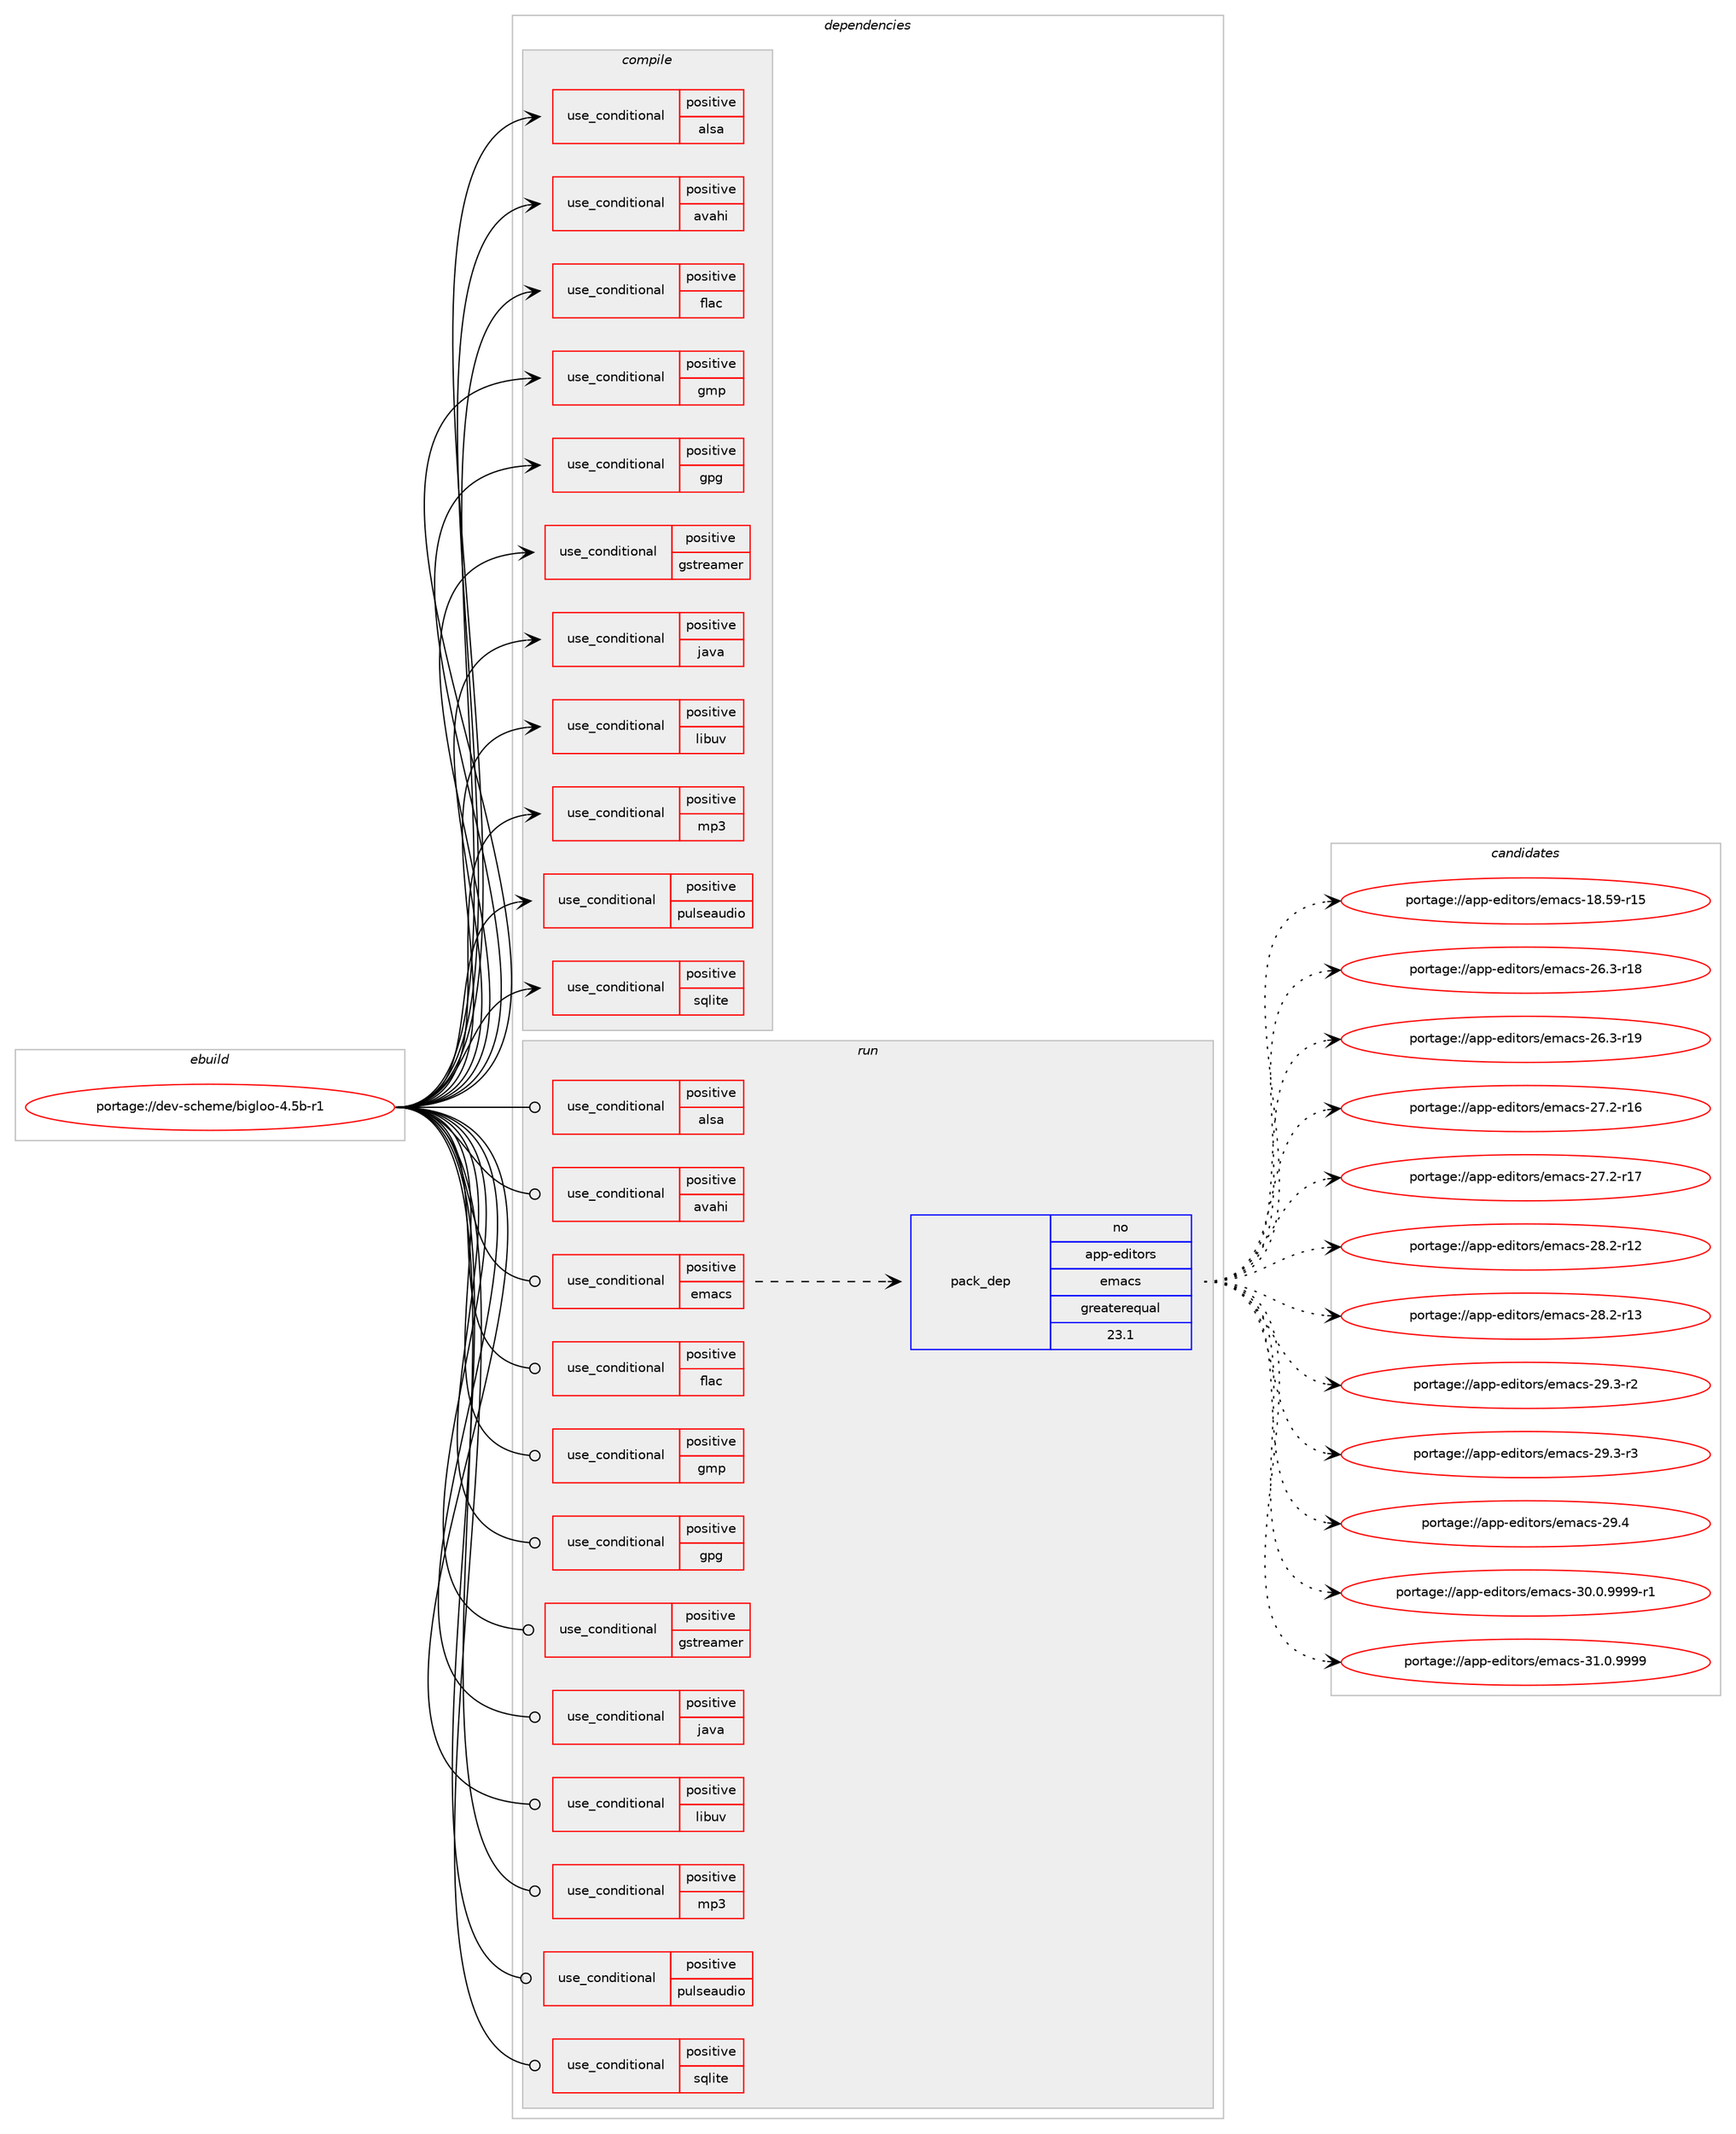 digraph prolog {

# *************
# Graph options
# *************

newrank=true;
concentrate=true;
compound=true;
graph [rankdir=LR,fontname=Helvetica,fontsize=10,ranksep=1.5];#, ranksep=2.5, nodesep=0.2];
edge  [arrowhead=vee];
node  [fontname=Helvetica,fontsize=10];

# **********
# The ebuild
# **********

subgraph cluster_leftcol {
color=gray;
rank=same;
label=<<i>ebuild</i>>;
id [label="portage://dev-scheme/bigloo-4.5b-r1", color=red, width=4, href="../dev-scheme/bigloo-4.5b-r1.svg"];
}

# ****************
# The dependencies
# ****************

subgraph cluster_midcol {
color=gray;
label=<<i>dependencies</i>>;
subgraph cluster_compile {
fillcolor="#eeeeee";
style=filled;
label=<<i>compile</i>>;
subgraph cond57552 {
dependency106926 [label=<<TABLE BORDER="0" CELLBORDER="1" CELLSPACING="0" CELLPADDING="4"><TR><TD ROWSPAN="3" CELLPADDING="10">use_conditional</TD></TR><TR><TD>positive</TD></TR><TR><TD>alsa</TD></TR></TABLE>>, shape=none, color=red];
# *** BEGIN UNKNOWN DEPENDENCY TYPE (TODO) ***
# dependency106926 -> package_dependency(portage://dev-scheme/bigloo-4.5b-r1,install,no,media-libs,alsa-lib,none,[,,],[],[])
# *** END UNKNOWN DEPENDENCY TYPE (TODO) ***

}
id:e -> dependency106926:w [weight=20,style="solid",arrowhead="vee"];
subgraph cond57553 {
dependency106927 [label=<<TABLE BORDER="0" CELLBORDER="1" CELLSPACING="0" CELLPADDING="4"><TR><TD ROWSPAN="3" CELLPADDING="10">use_conditional</TD></TR><TR><TD>positive</TD></TR><TR><TD>avahi</TD></TR></TABLE>>, shape=none, color=red];
# *** BEGIN UNKNOWN DEPENDENCY TYPE (TODO) ***
# dependency106927 -> package_dependency(portage://dev-scheme/bigloo-4.5b-r1,install,no,net-dns,avahi,none,[,,],[],[])
# *** END UNKNOWN DEPENDENCY TYPE (TODO) ***

}
id:e -> dependency106927:w [weight=20,style="solid",arrowhead="vee"];
subgraph cond57554 {
dependency106928 [label=<<TABLE BORDER="0" CELLBORDER="1" CELLSPACING="0" CELLPADDING="4"><TR><TD ROWSPAN="3" CELLPADDING="10">use_conditional</TD></TR><TR><TD>positive</TD></TR><TR><TD>flac</TD></TR></TABLE>>, shape=none, color=red];
# *** BEGIN UNKNOWN DEPENDENCY TYPE (TODO) ***
# dependency106928 -> package_dependency(portage://dev-scheme/bigloo-4.5b-r1,install,no,media-libs,flac,none,[,,],any_same_slot,[])
# *** END UNKNOWN DEPENDENCY TYPE (TODO) ***

}
id:e -> dependency106928:w [weight=20,style="solid",arrowhead="vee"];
subgraph cond57555 {
dependency106929 [label=<<TABLE BORDER="0" CELLBORDER="1" CELLSPACING="0" CELLPADDING="4"><TR><TD ROWSPAN="3" CELLPADDING="10">use_conditional</TD></TR><TR><TD>positive</TD></TR><TR><TD>gmp</TD></TR></TABLE>>, shape=none, color=red];
# *** BEGIN UNKNOWN DEPENDENCY TYPE (TODO) ***
# dependency106929 -> package_dependency(portage://dev-scheme/bigloo-4.5b-r1,install,no,dev-libs,gmp,none,[,,],any_same_slot,[])
# *** END UNKNOWN DEPENDENCY TYPE (TODO) ***

}
id:e -> dependency106929:w [weight=20,style="solid",arrowhead="vee"];
subgraph cond57556 {
dependency106930 [label=<<TABLE BORDER="0" CELLBORDER="1" CELLSPACING="0" CELLPADDING="4"><TR><TD ROWSPAN="3" CELLPADDING="10">use_conditional</TD></TR><TR><TD>positive</TD></TR><TR><TD>gpg</TD></TR></TABLE>>, shape=none, color=red];
# *** BEGIN UNKNOWN DEPENDENCY TYPE (TODO) ***
# dependency106930 -> package_dependency(portage://dev-scheme/bigloo-4.5b-r1,install,no,app-crypt,gnupg,none,[,,],[],[])
# *** END UNKNOWN DEPENDENCY TYPE (TODO) ***

}
id:e -> dependency106930:w [weight=20,style="solid",arrowhead="vee"];
subgraph cond57557 {
dependency106931 [label=<<TABLE BORDER="0" CELLBORDER="1" CELLSPACING="0" CELLPADDING="4"><TR><TD ROWSPAN="3" CELLPADDING="10">use_conditional</TD></TR><TR><TD>positive</TD></TR><TR><TD>gstreamer</TD></TR></TABLE>>, shape=none, color=red];
# *** BEGIN UNKNOWN DEPENDENCY TYPE (TODO) ***
# dependency106931 -> package_dependency(portage://dev-scheme/bigloo-4.5b-r1,install,no,media-libs,gst-plugins-base,none,[,,],[slot(1.0),equal],[])
# *** END UNKNOWN DEPENDENCY TYPE (TODO) ***

# *** BEGIN UNKNOWN DEPENDENCY TYPE (TODO) ***
# dependency106931 -> package_dependency(portage://dev-scheme/bigloo-4.5b-r1,install,no,media-libs,gstreamer,none,[,,],[slot(1.0),equal],[])
# *** END UNKNOWN DEPENDENCY TYPE (TODO) ***

}
id:e -> dependency106931:w [weight=20,style="solid",arrowhead="vee"];
subgraph cond57558 {
dependency106932 [label=<<TABLE BORDER="0" CELLBORDER="1" CELLSPACING="0" CELLPADDING="4"><TR><TD ROWSPAN="3" CELLPADDING="10">use_conditional</TD></TR><TR><TD>positive</TD></TR><TR><TD>java</TD></TR></TABLE>>, shape=none, color=red];
# *** BEGIN UNKNOWN DEPENDENCY TYPE (TODO) ***
# dependency106932 -> package_dependency(portage://dev-scheme/bigloo-4.5b-r1,install,no,app-arch,zip,none,[,,],[],[])
# *** END UNKNOWN DEPENDENCY TYPE (TODO) ***

# *** BEGIN UNKNOWN DEPENDENCY TYPE (TODO) ***
# dependency106932 -> package_dependency(portage://dev-scheme/bigloo-4.5b-r1,install,no,virtual,jdk,none,[,,],any_different_slot,[])
# *** END UNKNOWN DEPENDENCY TYPE (TODO) ***

}
id:e -> dependency106932:w [weight=20,style="solid",arrowhead="vee"];
subgraph cond57559 {
dependency106933 [label=<<TABLE BORDER="0" CELLBORDER="1" CELLSPACING="0" CELLPADDING="4"><TR><TD ROWSPAN="3" CELLPADDING="10">use_conditional</TD></TR><TR><TD>positive</TD></TR><TR><TD>libuv</TD></TR></TABLE>>, shape=none, color=red];
# *** BEGIN UNKNOWN DEPENDENCY TYPE (TODO) ***
# dependency106933 -> package_dependency(portage://dev-scheme/bigloo-4.5b-r1,install,no,dev-libs,libuv,none,[,,],any_same_slot,[])
# *** END UNKNOWN DEPENDENCY TYPE (TODO) ***

}
id:e -> dependency106933:w [weight=20,style="solid",arrowhead="vee"];
subgraph cond57560 {
dependency106934 [label=<<TABLE BORDER="0" CELLBORDER="1" CELLSPACING="0" CELLPADDING="4"><TR><TD ROWSPAN="3" CELLPADDING="10">use_conditional</TD></TR><TR><TD>positive</TD></TR><TR><TD>mp3</TD></TR></TABLE>>, shape=none, color=red];
# *** BEGIN UNKNOWN DEPENDENCY TYPE (TODO) ***
# dependency106934 -> package_dependency(portage://dev-scheme/bigloo-4.5b-r1,install,no,media-sound,mpg123,none,[,,],[],[])
# *** END UNKNOWN DEPENDENCY TYPE (TODO) ***

}
id:e -> dependency106934:w [weight=20,style="solid",arrowhead="vee"];
subgraph cond57561 {
dependency106935 [label=<<TABLE BORDER="0" CELLBORDER="1" CELLSPACING="0" CELLPADDING="4"><TR><TD ROWSPAN="3" CELLPADDING="10">use_conditional</TD></TR><TR><TD>positive</TD></TR><TR><TD>pulseaudio</TD></TR></TABLE>>, shape=none, color=red];
# *** BEGIN UNKNOWN DEPENDENCY TYPE (TODO) ***
# dependency106935 -> package_dependency(portage://dev-scheme/bigloo-4.5b-r1,install,no,media-libs,libpulse,none,[,,],[],[])
# *** END UNKNOWN DEPENDENCY TYPE (TODO) ***

}
id:e -> dependency106935:w [weight=20,style="solid",arrowhead="vee"];
subgraph cond57562 {
dependency106936 [label=<<TABLE BORDER="0" CELLBORDER="1" CELLSPACING="0" CELLPADDING="4"><TR><TD ROWSPAN="3" CELLPADDING="10">use_conditional</TD></TR><TR><TD>positive</TD></TR><TR><TD>sqlite</TD></TR></TABLE>>, shape=none, color=red];
# *** BEGIN UNKNOWN DEPENDENCY TYPE (TODO) ***
# dependency106936 -> package_dependency(portage://dev-scheme/bigloo-4.5b-r1,install,no,dev-db,sqlite,none,[,,],[slot(3),equal],[])
# *** END UNKNOWN DEPENDENCY TYPE (TODO) ***

}
id:e -> dependency106936:w [weight=20,style="solid",arrowhead="vee"];
# *** BEGIN UNKNOWN DEPENDENCY TYPE (TODO) ***
# id -> package_dependency(portage://dev-scheme/bigloo-4.5b-r1,install,no,dev-libs,boehm-gc,none,[,,],[],[use(enable(threads),none)])
# *** END UNKNOWN DEPENDENCY TYPE (TODO) ***

# *** BEGIN UNKNOWN DEPENDENCY TYPE (TODO) ***
# id -> package_dependency(portage://dev-scheme/bigloo-4.5b-r1,install,no,dev-libs,libpcre2,none,[,,],any_same_slot,[])
# *** END UNKNOWN DEPENDENCY TYPE (TODO) ***

# *** BEGIN UNKNOWN DEPENDENCY TYPE (TODO) ***
# id -> package_dependency(portage://dev-scheme/bigloo-4.5b-r1,install,no,dev-libs,libunistring,none,[,,],any_same_slot,[])
# *** END UNKNOWN DEPENDENCY TYPE (TODO) ***

# *** BEGIN UNKNOWN DEPENDENCY TYPE (TODO) ***
# id -> package_dependency(portage://dev-scheme/bigloo-4.5b-r1,install,no,dev-libs,openssl,none,[,,],any_same_slot,[])
# *** END UNKNOWN DEPENDENCY TYPE (TODO) ***

}
subgraph cluster_compileandrun {
fillcolor="#eeeeee";
style=filled;
label=<<i>compile and run</i>>;
}
subgraph cluster_run {
fillcolor="#eeeeee";
style=filled;
label=<<i>run</i>>;
subgraph cond57563 {
dependency106937 [label=<<TABLE BORDER="0" CELLBORDER="1" CELLSPACING="0" CELLPADDING="4"><TR><TD ROWSPAN="3" CELLPADDING="10">use_conditional</TD></TR><TR><TD>positive</TD></TR><TR><TD>alsa</TD></TR></TABLE>>, shape=none, color=red];
# *** BEGIN UNKNOWN DEPENDENCY TYPE (TODO) ***
# dependency106937 -> package_dependency(portage://dev-scheme/bigloo-4.5b-r1,run,no,media-libs,alsa-lib,none,[,,],[],[])
# *** END UNKNOWN DEPENDENCY TYPE (TODO) ***

}
id:e -> dependency106937:w [weight=20,style="solid",arrowhead="odot"];
subgraph cond57564 {
dependency106938 [label=<<TABLE BORDER="0" CELLBORDER="1" CELLSPACING="0" CELLPADDING="4"><TR><TD ROWSPAN="3" CELLPADDING="10">use_conditional</TD></TR><TR><TD>positive</TD></TR><TR><TD>avahi</TD></TR></TABLE>>, shape=none, color=red];
# *** BEGIN UNKNOWN DEPENDENCY TYPE (TODO) ***
# dependency106938 -> package_dependency(portage://dev-scheme/bigloo-4.5b-r1,run,no,net-dns,avahi,none,[,,],[],[])
# *** END UNKNOWN DEPENDENCY TYPE (TODO) ***

}
id:e -> dependency106938:w [weight=20,style="solid",arrowhead="odot"];
subgraph cond57565 {
dependency106939 [label=<<TABLE BORDER="0" CELLBORDER="1" CELLSPACING="0" CELLPADDING="4"><TR><TD ROWSPAN="3" CELLPADDING="10">use_conditional</TD></TR><TR><TD>positive</TD></TR><TR><TD>emacs</TD></TR></TABLE>>, shape=none, color=red];
subgraph pack48002 {
dependency106940 [label=<<TABLE BORDER="0" CELLBORDER="1" CELLSPACING="0" CELLPADDING="4" WIDTH="220"><TR><TD ROWSPAN="6" CELLPADDING="30">pack_dep</TD></TR><TR><TD WIDTH="110">no</TD></TR><TR><TD>app-editors</TD></TR><TR><TD>emacs</TD></TR><TR><TD>greaterequal</TD></TR><TR><TD>23.1</TD></TR></TABLE>>, shape=none, color=blue];
}
dependency106939:e -> dependency106940:w [weight=20,style="dashed",arrowhead="vee"];
}
id:e -> dependency106939:w [weight=20,style="solid",arrowhead="odot"];
subgraph cond57566 {
dependency106941 [label=<<TABLE BORDER="0" CELLBORDER="1" CELLSPACING="0" CELLPADDING="4"><TR><TD ROWSPAN="3" CELLPADDING="10">use_conditional</TD></TR><TR><TD>positive</TD></TR><TR><TD>flac</TD></TR></TABLE>>, shape=none, color=red];
# *** BEGIN UNKNOWN DEPENDENCY TYPE (TODO) ***
# dependency106941 -> package_dependency(portage://dev-scheme/bigloo-4.5b-r1,run,no,media-libs,flac,none,[,,],any_same_slot,[])
# *** END UNKNOWN DEPENDENCY TYPE (TODO) ***

}
id:e -> dependency106941:w [weight=20,style="solid",arrowhead="odot"];
subgraph cond57567 {
dependency106942 [label=<<TABLE BORDER="0" CELLBORDER="1" CELLSPACING="0" CELLPADDING="4"><TR><TD ROWSPAN="3" CELLPADDING="10">use_conditional</TD></TR><TR><TD>positive</TD></TR><TR><TD>gmp</TD></TR></TABLE>>, shape=none, color=red];
# *** BEGIN UNKNOWN DEPENDENCY TYPE (TODO) ***
# dependency106942 -> package_dependency(portage://dev-scheme/bigloo-4.5b-r1,run,no,dev-libs,gmp,none,[,,],any_same_slot,[])
# *** END UNKNOWN DEPENDENCY TYPE (TODO) ***

}
id:e -> dependency106942:w [weight=20,style="solid",arrowhead="odot"];
subgraph cond57568 {
dependency106943 [label=<<TABLE BORDER="0" CELLBORDER="1" CELLSPACING="0" CELLPADDING="4"><TR><TD ROWSPAN="3" CELLPADDING="10">use_conditional</TD></TR><TR><TD>positive</TD></TR><TR><TD>gpg</TD></TR></TABLE>>, shape=none, color=red];
# *** BEGIN UNKNOWN DEPENDENCY TYPE (TODO) ***
# dependency106943 -> package_dependency(portage://dev-scheme/bigloo-4.5b-r1,run,no,app-crypt,gnupg,none,[,,],[],[])
# *** END UNKNOWN DEPENDENCY TYPE (TODO) ***

}
id:e -> dependency106943:w [weight=20,style="solid",arrowhead="odot"];
subgraph cond57569 {
dependency106944 [label=<<TABLE BORDER="0" CELLBORDER="1" CELLSPACING="0" CELLPADDING="4"><TR><TD ROWSPAN="3" CELLPADDING="10">use_conditional</TD></TR><TR><TD>positive</TD></TR><TR><TD>gstreamer</TD></TR></TABLE>>, shape=none, color=red];
# *** BEGIN UNKNOWN DEPENDENCY TYPE (TODO) ***
# dependency106944 -> package_dependency(portage://dev-scheme/bigloo-4.5b-r1,run,no,media-libs,gst-plugins-base,none,[,,],[slot(1.0),equal],[])
# *** END UNKNOWN DEPENDENCY TYPE (TODO) ***

# *** BEGIN UNKNOWN DEPENDENCY TYPE (TODO) ***
# dependency106944 -> package_dependency(portage://dev-scheme/bigloo-4.5b-r1,run,no,media-libs,gstreamer,none,[,,],[slot(1.0),equal],[])
# *** END UNKNOWN DEPENDENCY TYPE (TODO) ***

}
id:e -> dependency106944:w [weight=20,style="solid",arrowhead="odot"];
subgraph cond57570 {
dependency106945 [label=<<TABLE BORDER="0" CELLBORDER="1" CELLSPACING="0" CELLPADDING="4"><TR><TD ROWSPAN="3" CELLPADDING="10">use_conditional</TD></TR><TR><TD>positive</TD></TR><TR><TD>java</TD></TR></TABLE>>, shape=none, color=red];
# *** BEGIN UNKNOWN DEPENDENCY TYPE (TODO) ***
# dependency106945 -> package_dependency(portage://dev-scheme/bigloo-4.5b-r1,run,no,app-arch,zip,none,[,,],[],[])
# *** END UNKNOWN DEPENDENCY TYPE (TODO) ***

# *** BEGIN UNKNOWN DEPENDENCY TYPE (TODO) ***
# dependency106945 -> package_dependency(portage://dev-scheme/bigloo-4.5b-r1,run,no,virtual,jdk,none,[,,],any_different_slot,[])
# *** END UNKNOWN DEPENDENCY TYPE (TODO) ***

}
id:e -> dependency106945:w [weight=20,style="solid",arrowhead="odot"];
subgraph cond57571 {
dependency106946 [label=<<TABLE BORDER="0" CELLBORDER="1" CELLSPACING="0" CELLPADDING="4"><TR><TD ROWSPAN="3" CELLPADDING="10">use_conditional</TD></TR><TR><TD>positive</TD></TR><TR><TD>libuv</TD></TR></TABLE>>, shape=none, color=red];
# *** BEGIN UNKNOWN DEPENDENCY TYPE (TODO) ***
# dependency106946 -> package_dependency(portage://dev-scheme/bigloo-4.5b-r1,run,no,dev-libs,libuv,none,[,,],any_same_slot,[])
# *** END UNKNOWN DEPENDENCY TYPE (TODO) ***

}
id:e -> dependency106946:w [weight=20,style="solid",arrowhead="odot"];
subgraph cond57572 {
dependency106947 [label=<<TABLE BORDER="0" CELLBORDER="1" CELLSPACING="0" CELLPADDING="4"><TR><TD ROWSPAN="3" CELLPADDING="10">use_conditional</TD></TR><TR><TD>positive</TD></TR><TR><TD>mp3</TD></TR></TABLE>>, shape=none, color=red];
# *** BEGIN UNKNOWN DEPENDENCY TYPE (TODO) ***
# dependency106947 -> package_dependency(portage://dev-scheme/bigloo-4.5b-r1,run,no,media-sound,mpg123,none,[,,],[],[])
# *** END UNKNOWN DEPENDENCY TYPE (TODO) ***

}
id:e -> dependency106947:w [weight=20,style="solid",arrowhead="odot"];
subgraph cond57573 {
dependency106948 [label=<<TABLE BORDER="0" CELLBORDER="1" CELLSPACING="0" CELLPADDING="4"><TR><TD ROWSPAN="3" CELLPADDING="10">use_conditional</TD></TR><TR><TD>positive</TD></TR><TR><TD>pulseaudio</TD></TR></TABLE>>, shape=none, color=red];
# *** BEGIN UNKNOWN DEPENDENCY TYPE (TODO) ***
# dependency106948 -> package_dependency(portage://dev-scheme/bigloo-4.5b-r1,run,no,media-libs,libpulse,none,[,,],[],[])
# *** END UNKNOWN DEPENDENCY TYPE (TODO) ***

}
id:e -> dependency106948:w [weight=20,style="solid",arrowhead="odot"];
subgraph cond57574 {
dependency106949 [label=<<TABLE BORDER="0" CELLBORDER="1" CELLSPACING="0" CELLPADDING="4"><TR><TD ROWSPAN="3" CELLPADDING="10">use_conditional</TD></TR><TR><TD>positive</TD></TR><TR><TD>sqlite</TD></TR></TABLE>>, shape=none, color=red];
# *** BEGIN UNKNOWN DEPENDENCY TYPE (TODO) ***
# dependency106949 -> package_dependency(portage://dev-scheme/bigloo-4.5b-r1,run,no,dev-db,sqlite,none,[,,],[slot(3),equal],[])
# *** END UNKNOWN DEPENDENCY TYPE (TODO) ***

}
id:e -> dependency106949:w [weight=20,style="solid",arrowhead="odot"];
# *** BEGIN UNKNOWN DEPENDENCY TYPE (TODO) ***
# id -> package_dependency(portage://dev-scheme/bigloo-4.5b-r1,run,no,dev-debug,gdb,none,[,,],[],[])
# *** END UNKNOWN DEPENDENCY TYPE (TODO) ***

# *** BEGIN UNKNOWN DEPENDENCY TYPE (TODO) ***
# id -> package_dependency(portage://dev-scheme/bigloo-4.5b-r1,run,no,dev-libs,boehm-gc,none,[,,],[],[use(enable(threads),none)])
# *** END UNKNOWN DEPENDENCY TYPE (TODO) ***

# *** BEGIN UNKNOWN DEPENDENCY TYPE (TODO) ***
# id -> package_dependency(portage://dev-scheme/bigloo-4.5b-r1,run,no,dev-libs,libpcre2,none,[,,],any_same_slot,[])
# *** END UNKNOWN DEPENDENCY TYPE (TODO) ***

# *** BEGIN UNKNOWN DEPENDENCY TYPE (TODO) ***
# id -> package_dependency(portage://dev-scheme/bigloo-4.5b-r1,run,no,dev-libs,libunistring,none,[,,],any_same_slot,[])
# *** END UNKNOWN DEPENDENCY TYPE (TODO) ***

# *** BEGIN UNKNOWN DEPENDENCY TYPE (TODO) ***
# id -> package_dependency(portage://dev-scheme/bigloo-4.5b-r1,run,no,dev-libs,openssl,none,[,,],any_same_slot,[])
# *** END UNKNOWN DEPENDENCY TYPE (TODO) ***

# *** BEGIN UNKNOWN DEPENDENCY TYPE (TODO) ***
# id -> package_dependency(portage://dev-scheme/bigloo-4.5b-r1,run,no,sys-devel,binutils,none,[,,],[],[])
# *** END UNKNOWN DEPENDENCY TYPE (TODO) ***

}
}

# **************
# The candidates
# **************

subgraph cluster_choices {
rank=same;
color=gray;
label=<<i>candidates</i>>;

subgraph choice48002 {
color=black;
nodesep=1;
choice9711211245101100105116111114115471011099799115454956465357451144953 [label="portage://app-editors/emacs-18.59-r15", color=red, width=4,href="../app-editors/emacs-18.59-r15.svg"];
choice97112112451011001051161111141154710110997991154550544651451144956 [label="portage://app-editors/emacs-26.3-r18", color=red, width=4,href="../app-editors/emacs-26.3-r18.svg"];
choice97112112451011001051161111141154710110997991154550544651451144957 [label="portage://app-editors/emacs-26.3-r19", color=red, width=4,href="../app-editors/emacs-26.3-r19.svg"];
choice97112112451011001051161111141154710110997991154550554650451144954 [label="portage://app-editors/emacs-27.2-r16", color=red, width=4,href="../app-editors/emacs-27.2-r16.svg"];
choice97112112451011001051161111141154710110997991154550554650451144955 [label="portage://app-editors/emacs-27.2-r17", color=red, width=4,href="../app-editors/emacs-27.2-r17.svg"];
choice97112112451011001051161111141154710110997991154550564650451144950 [label="portage://app-editors/emacs-28.2-r12", color=red, width=4,href="../app-editors/emacs-28.2-r12.svg"];
choice97112112451011001051161111141154710110997991154550564650451144951 [label="portage://app-editors/emacs-28.2-r13", color=red, width=4,href="../app-editors/emacs-28.2-r13.svg"];
choice971121124510110010511611111411547101109979911545505746514511450 [label="portage://app-editors/emacs-29.3-r2", color=red, width=4,href="../app-editors/emacs-29.3-r2.svg"];
choice971121124510110010511611111411547101109979911545505746514511451 [label="portage://app-editors/emacs-29.3-r3", color=red, width=4,href="../app-editors/emacs-29.3-r3.svg"];
choice97112112451011001051161111141154710110997991154550574652 [label="portage://app-editors/emacs-29.4", color=red, width=4,href="../app-editors/emacs-29.4.svg"];
choice9711211245101100105116111114115471011099799115455148464846575757574511449 [label="portage://app-editors/emacs-30.0.9999-r1", color=red, width=4,href="../app-editors/emacs-30.0.9999-r1.svg"];
choice971121124510110010511611111411547101109979911545514946484657575757 [label="portage://app-editors/emacs-31.0.9999", color=red, width=4,href="../app-editors/emacs-31.0.9999.svg"];
dependency106940:e -> choice9711211245101100105116111114115471011099799115454956465357451144953:w [style=dotted,weight="100"];
dependency106940:e -> choice97112112451011001051161111141154710110997991154550544651451144956:w [style=dotted,weight="100"];
dependency106940:e -> choice97112112451011001051161111141154710110997991154550544651451144957:w [style=dotted,weight="100"];
dependency106940:e -> choice97112112451011001051161111141154710110997991154550554650451144954:w [style=dotted,weight="100"];
dependency106940:e -> choice97112112451011001051161111141154710110997991154550554650451144955:w [style=dotted,weight="100"];
dependency106940:e -> choice97112112451011001051161111141154710110997991154550564650451144950:w [style=dotted,weight="100"];
dependency106940:e -> choice97112112451011001051161111141154710110997991154550564650451144951:w [style=dotted,weight="100"];
dependency106940:e -> choice971121124510110010511611111411547101109979911545505746514511450:w [style=dotted,weight="100"];
dependency106940:e -> choice971121124510110010511611111411547101109979911545505746514511451:w [style=dotted,weight="100"];
dependency106940:e -> choice97112112451011001051161111141154710110997991154550574652:w [style=dotted,weight="100"];
dependency106940:e -> choice9711211245101100105116111114115471011099799115455148464846575757574511449:w [style=dotted,weight="100"];
dependency106940:e -> choice971121124510110010511611111411547101109979911545514946484657575757:w [style=dotted,weight="100"];
}
}

}
